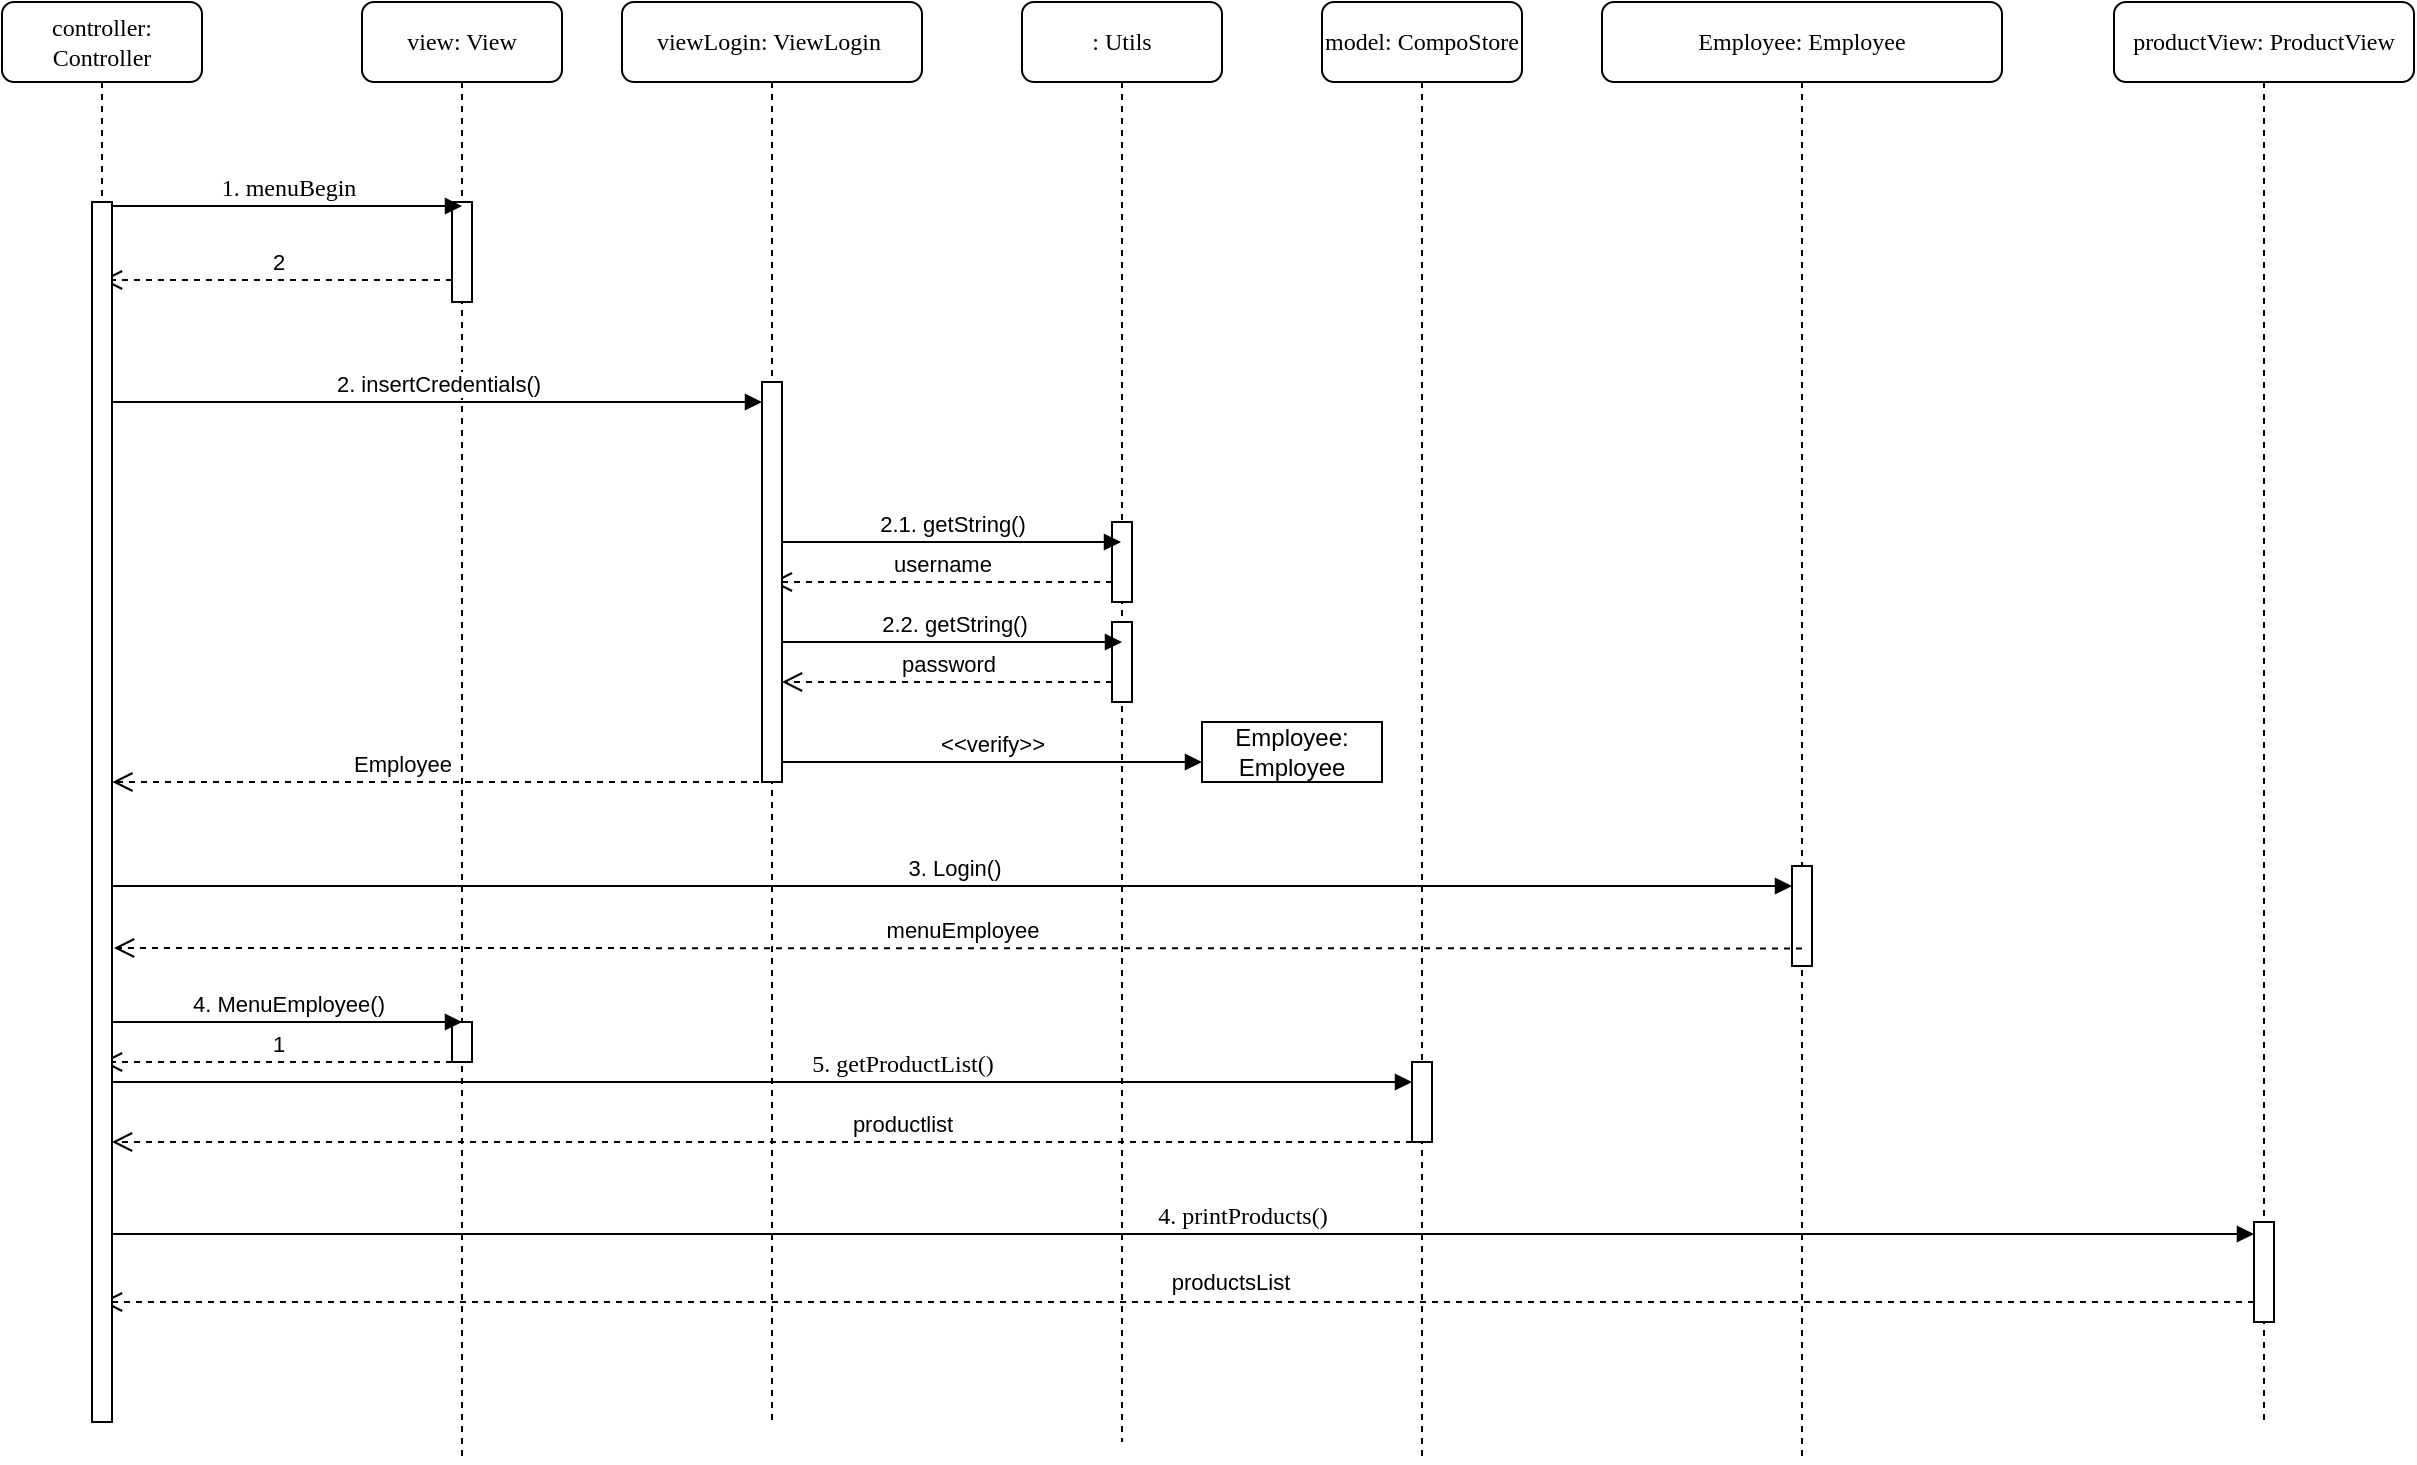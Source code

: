 <mxfile version="24.3.0" type="device">
  <diagram name="Página-1" id="7zFQuxkAEMoUQsQ7GLs5">
    <mxGraphModel dx="1393" dy="758" grid="1" gridSize="10" guides="1" tooltips="1" connect="1" arrows="1" fold="1" page="1" pageScale="1" pageWidth="827" pageHeight="1169" math="0" shadow="0">
      <root>
        <mxCell id="0" />
        <mxCell id="1" parent="0" />
        <mxCell id="tF0CzcPY2EM89swh9l6V-28" value="view: View" style="shape=umlLifeline;perimeter=lifelinePerimeter;whiteSpace=wrap;html=1;container=1;collapsible=0;recursiveResize=0;outlineConnect=0;rounded=1;shadow=0;comic=0;labelBackgroundColor=none;strokeWidth=1;fontFamily=Verdana;fontSize=12;align=center;" parent="1" vertex="1">
          <mxGeometry x="290" y="90" width="100" height="730" as="geometry" />
        </mxCell>
        <mxCell id="tF0CzcPY2EM89swh9l6V-29" value="" style="html=1;points=[];perimeter=orthogonalPerimeter;rounded=0;shadow=0;comic=0;labelBackgroundColor=none;strokeWidth=1;fontFamily=Verdana;fontSize=12;align=center;" parent="tF0CzcPY2EM89swh9l6V-28" vertex="1">
          <mxGeometry x="45" y="100" width="10" height="50" as="geometry" />
        </mxCell>
        <mxCell id="tF0CzcPY2EM89swh9l6V-30" value="2" style="html=1;verticalAlign=bottom;endArrow=open;dashed=1;endSize=8;edgeStyle=elbowEdgeStyle;elbow=vertical;curved=0;rounded=0;" parent="tF0CzcPY2EM89swh9l6V-28" target="tF0CzcPY2EM89swh9l6V-37" edge="1">
          <mxGeometry relative="1" as="geometry">
            <mxPoint x="45" y="139" as="sourcePoint" />
            <mxPoint x="-35" y="139" as="targetPoint" />
          </mxGeometry>
        </mxCell>
        <mxCell id="tF0CzcPY2EM89swh9l6V-58" value="" style="html=1;verticalAlign=bottom;endArrow=open;dashed=1;endSize=8;edgeStyle=elbowEdgeStyle;elbow=vertical;curved=0;rounded=0;" parent="tF0CzcPY2EM89swh9l6V-28" source="Z2WdJ4EV3QoHxpAlblBz-6" edge="1">
          <mxGeometry x="0.035" y="-10" relative="1" as="geometry">
            <mxPoint x="719.5" y="650" as="sourcePoint" />
            <mxPoint x="-130" y="650" as="targetPoint" />
            <Array as="points">
              <mxPoint x="170" y="650" />
              <mxPoint x="-40" y="640" />
            </Array>
            <mxPoint as="offset" />
          </mxGeometry>
        </mxCell>
        <mxCell id="tF0CzcPY2EM89swh9l6V-59" value="productsList" style="edgeLabel;html=1;align=center;verticalAlign=middle;resizable=0;points=[];" parent="tF0CzcPY2EM89swh9l6V-58" vertex="1" connectable="0">
          <mxGeometry x="-0.263" y="-1" relative="1" as="geometry">
            <mxPoint x="-116" y="-9" as="offset" />
          </mxGeometry>
        </mxCell>
        <mxCell id="uPVmZ090K0GS4C0PAcQj-1" value="" style="html=1;points=[];perimeter=orthogonalPerimeter;outlineConnect=0;targetShapes=umlLifeline;portConstraint=eastwest;newEdgeStyle={&quot;edgeStyle&quot;:&quot;elbowEdgeStyle&quot;,&quot;elbow&quot;:&quot;vertical&quot;,&quot;curved&quot;:0,&quot;rounded&quot;:0};" parent="tF0CzcPY2EM89swh9l6V-28" vertex="1">
          <mxGeometry x="45" y="510" width="10" height="20" as="geometry" />
        </mxCell>
        <mxCell id="uPVmZ090K0GS4C0PAcQj-2" value="1" style="html=1;verticalAlign=bottom;endArrow=open;dashed=1;endSize=8;edgeStyle=elbowEdgeStyle;elbow=vertical;curved=0;rounded=0;" parent="tF0CzcPY2EM89swh9l6V-28" edge="1">
          <mxGeometry relative="1" as="geometry">
            <mxPoint x="45" y="530" as="sourcePoint" />
            <mxPoint x="-130" y="530" as="targetPoint" />
          </mxGeometry>
        </mxCell>
        <mxCell id="uPVmZ090K0GS4C0PAcQj-3" value="4. MenuEmployee()" style="html=1;verticalAlign=bottom;endArrow=block;edgeStyle=elbowEdgeStyle;elbow=vertical;curved=0;rounded=0;" parent="tF0CzcPY2EM89swh9l6V-28" edge="1">
          <mxGeometry width="80" relative="1" as="geometry">
            <mxPoint x="-125" y="510" as="sourcePoint" />
            <mxPoint x="50" y="510" as="targetPoint" />
          </mxGeometry>
        </mxCell>
        <mxCell id="tF0CzcPY2EM89swh9l6V-31" value=": Utils" style="shape=umlLifeline;perimeter=lifelinePerimeter;whiteSpace=wrap;html=1;container=1;collapsible=0;recursiveResize=0;outlineConnect=0;rounded=1;shadow=0;comic=0;labelBackgroundColor=none;strokeWidth=1;fontFamily=Verdana;fontSize=12;align=center;" parent="1" vertex="1">
          <mxGeometry x="620" y="90" width="100" height="720" as="geometry" />
        </mxCell>
        <mxCell id="tF0CzcPY2EM89swh9l6V-32" value="" style="html=1;points=[];perimeter=orthogonalPerimeter;outlineConnect=0;targetShapes=umlLifeline;portConstraint=eastwest;newEdgeStyle={&quot;edgeStyle&quot;:&quot;elbowEdgeStyle&quot;,&quot;elbow&quot;:&quot;vertical&quot;,&quot;curved&quot;:0,&quot;rounded&quot;:0};" parent="tF0CzcPY2EM89swh9l6V-31" vertex="1">
          <mxGeometry x="45" y="260" width="10" height="40" as="geometry" />
        </mxCell>
        <mxCell id="tF0CzcPY2EM89swh9l6V-33" value="username" style="html=1;verticalAlign=bottom;endArrow=open;dashed=1;endSize=8;edgeStyle=elbowEdgeStyle;elbow=vertical;curved=0;rounded=0;" parent="tF0CzcPY2EM89swh9l6V-31" edge="1">
          <mxGeometry relative="1" as="geometry">
            <mxPoint x="45" y="290" as="sourcePoint" />
            <mxPoint x="-125.071" y="290" as="targetPoint" />
          </mxGeometry>
        </mxCell>
        <mxCell id="tF0CzcPY2EM89swh9l6V-34" value="" style="html=1;points=[];perimeter=orthogonalPerimeter;outlineConnect=0;targetShapes=umlLifeline;portConstraint=eastwest;newEdgeStyle={&quot;edgeStyle&quot;:&quot;elbowEdgeStyle&quot;,&quot;elbow&quot;:&quot;vertical&quot;,&quot;curved&quot;:0,&quot;rounded&quot;:0};" parent="tF0CzcPY2EM89swh9l6V-31" vertex="1">
          <mxGeometry x="45" y="310" width="10" height="40" as="geometry" />
        </mxCell>
        <mxCell id="tF0CzcPY2EM89swh9l6V-35" value="model: CompoStore" style="shape=umlLifeline;perimeter=lifelinePerimeter;whiteSpace=wrap;html=1;container=1;collapsible=0;recursiveResize=0;outlineConnect=0;rounded=1;shadow=0;comic=0;labelBackgroundColor=none;strokeWidth=1;fontFamily=Verdana;fontSize=12;align=center;" parent="1" vertex="1">
          <mxGeometry x="770" y="90" width="100" height="730" as="geometry" />
        </mxCell>
        <mxCell id="Z2WdJ4EV3QoHxpAlblBz-1" value="" style="html=1;points=[];perimeter=orthogonalPerimeter;outlineConnect=0;targetShapes=umlLifeline;portConstraint=eastwest;newEdgeStyle={&quot;edgeStyle&quot;:&quot;elbowEdgeStyle&quot;,&quot;elbow&quot;:&quot;vertical&quot;,&quot;curved&quot;:0,&quot;rounded&quot;:0};" parent="tF0CzcPY2EM89swh9l6V-35" vertex="1">
          <mxGeometry x="45" y="530" width="10" height="40" as="geometry" />
        </mxCell>
        <mxCell id="tF0CzcPY2EM89swh9l6V-37" value="controller: Controller" style="shape=umlLifeline;perimeter=lifelinePerimeter;whiteSpace=wrap;html=1;container=1;collapsible=0;recursiveResize=0;outlineConnect=0;rounded=1;shadow=0;comic=0;labelBackgroundColor=none;strokeWidth=1;fontFamily=Verdana;fontSize=12;align=center;" parent="1" vertex="1">
          <mxGeometry x="110" y="90" width="100" height="710" as="geometry" />
        </mxCell>
        <mxCell id="tF0CzcPY2EM89swh9l6V-38" value="" style="html=1;points=[];perimeter=orthogonalPerimeter;rounded=0;shadow=0;comic=0;labelBackgroundColor=none;strokeWidth=1;fontFamily=Verdana;fontSize=12;align=center;" parent="tF0CzcPY2EM89swh9l6V-37" vertex="1">
          <mxGeometry x="45" y="100" width="10" height="610" as="geometry" />
        </mxCell>
        <mxCell id="tF0CzcPY2EM89swh9l6V-39" value="2. insertCredentials()" style="html=1;verticalAlign=bottom;endArrow=block;edgeStyle=elbowEdgeStyle;elbow=vertical;curved=0;rounded=0;" parent="tF0CzcPY2EM89swh9l6V-37" target="tF0CzcPY2EM89swh9l6V-45" edge="1">
          <mxGeometry width="80" relative="1" as="geometry">
            <mxPoint x="55" y="200" as="sourcePoint" />
            <mxPoint x="135" y="200" as="targetPoint" />
          </mxGeometry>
        </mxCell>
        <mxCell id="tF0CzcPY2EM89swh9l6V-42" value="3. Login()" style="html=1;verticalAlign=bottom;endArrow=block;edgeStyle=elbowEdgeStyle;elbow=vertical;curved=0;rounded=0;" parent="tF0CzcPY2EM89swh9l6V-37" target="tF0CzcPY2EM89swh9l6V-49" edge="1">
          <mxGeometry x="0.001" width="80" relative="1" as="geometry">
            <mxPoint x="55" y="442" as="sourcePoint" />
            <mxPoint x="890" y="442" as="targetPoint" />
            <mxPoint as="offset" />
          </mxGeometry>
        </mxCell>
        <mxCell id="tF0CzcPY2EM89swh9l6V-43" value="1. menuBegin" style="html=1;verticalAlign=bottom;endArrow=block;labelBackgroundColor=none;fontFamily=Verdana;fontSize=12;edgeStyle=elbowEdgeStyle;elbow=vertical;entryX=0.5;entryY=0.043;entryDx=0;entryDy=0;entryPerimeter=0;" parent="1" source="tF0CzcPY2EM89swh9l6V-38" target="tF0CzcPY2EM89swh9l6V-29" edge="1">
          <mxGeometry relative="1" as="geometry">
            <mxPoint x="230" y="200" as="sourcePoint" />
            <mxPoint x="290" y="200" as="targetPoint" />
            <Array as="points" />
          </mxGeometry>
        </mxCell>
        <mxCell id="tF0CzcPY2EM89swh9l6V-44" value="viewLogin: ViewLogin&amp;nbsp;" style="shape=umlLifeline;perimeter=lifelinePerimeter;whiteSpace=wrap;html=1;container=1;collapsible=0;recursiveResize=0;outlineConnect=0;rounded=1;shadow=0;comic=0;labelBackgroundColor=none;strokeWidth=1;fontFamily=Verdana;fontSize=12;align=center;" parent="1" vertex="1">
          <mxGeometry x="420" y="90" width="150" height="710" as="geometry" />
        </mxCell>
        <mxCell id="tF0CzcPY2EM89swh9l6V-45" value="" style="html=1;points=[];perimeter=orthogonalPerimeter;outlineConnect=0;targetShapes=umlLifeline;portConstraint=eastwest;newEdgeStyle={&quot;edgeStyle&quot;:&quot;elbowEdgeStyle&quot;,&quot;elbow&quot;:&quot;vertical&quot;,&quot;curved&quot;:0,&quot;rounded&quot;:0};" parent="tF0CzcPY2EM89swh9l6V-44" vertex="1">
          <mxGeometry x="70" y="190" width="10" height="200" as="geometry" />
        </mxCell>
        <mxCell id="tF0CzcPY2EM89swh9l6V-46" value="&lt;div&gt;2.1. getString()&lt;/div&gt;" style="html=1;verticalAlign=bottom;endArrow=block;edgeStyle=elbowEdgeStyle;elbow=vertical;curved=0;rounded=0;" parent="tF0CzcPY2EM89swh9l6V-44" edge="1">
          <mxGeometry x="0.003" width="80" relative="1" as="geometry">
            <mxPoint x="80" y="270" as="sourcePoint" />
            <mxPoint x="249.5" y="270" as="targetPoint" />
            <Array as="points">
              <mxPoint x="200" y="270" />
            </Array>
            <mxPoint as="offset" />
          </mxGeometry>
        </mxCell>
        <mxCell id="tF0CzcPY2EM89swh9l6V-47" value="&amp;lt;&amp;lt;verify&amp;gt;&amp;gt;" style="html=1;verticalAlign=bottom;endArrow=block;edgeStyle=elbowEdgeStyle;elbow=vertical;curved=0;rounded=0;" parent="tF0CzcPY2EM89swh9l6V-44" edge="1">
          <mxGeometry width="80" relative="1" as="geometry">
            <mxPoint x="80" y="380" as="sourcePoint" />
            <mxPoint x="290" y="380" as="targetPoint" />
          </mxGeometry>
        </mxCell>
        <mxCell id="tF0CzcPY2EM89swh9l6V-48" value="Employee: Employee" style="shape=umlLifeline;perimeter=lifelinePerimeter;whiteSpace=wrap;html=1;container=1;collapsible=0;recursiveResize=0;outlineConnect=0;rounded=1;shadow=0;comic=0;labelBackgroundColor=none;strokeWidth=1;fontFamily=Verdana;fontSize=12;align=center;" parent="1" vertex="1">
          <mxGeometry x="910" y="90" width="200" height="730" as="geometry" />
        </mxCell>
        <mxCell id="tF0CzcPY2EM89swh9l6V-49" value="" style="html=1;points=[];perimeter=orthogonalPerimeter;outlineConnect=0;targetShapes=umlLifeline;portConstraint=eastwest;newEdgeStyle={&quot;edgeStyle&quot;:&quot;elbowEdgeStyle&quot;,&quot;elbow&quot;:&quot;vertical&quot;,&quot;curved&quot;:0,&quot;rounded&quot;:0};" parent="tF0CzcPY2EM89swh9l6V-48" vertex="1">
          <mxGeometry x="95" y="432" width="10" height="50" as="geometry" />
        </mxCell>
        <mxCell id="tF0CzcPY2EM89swh9l6V-50" value="Employee: Employee" style="html=1;whiteSpace=wrap;" parent="1" vertex="1">
          <mxGeometry x="710" y="450" width="90" height="30" as="geometry" />
        </mxCell>
        <mxCell id="tF0CzcPY2EM89swh9l6V-51" value="2.2. getString()" style="html=1;verticalAlign=bottom;endArrow=block;edgeStyle=elbowEdgeStyle;elbow=vertical;curved=0;rounded=0;" parent="1" edge="1">
          <mxGeometry x="0.003" width="80" relative="1" as="geometry">
            <mxPoint x="500" y="410" as="sourcePoint" />
            <mxPoint x="670" y="410" as="targetPoint" />
            <Array as="points">
              <mxPoint x="620" y="410" />
            </Array>
            <mxPoint as="offset" />
          </mxGeometry>
        </mxCell>
        <mxCell id="tF0CzcPY2EM89swh9l6V-52" value="password" style="html=1;verticalAlign=bottom;endArrow=open;dashed=1;endSize=8;edgeStyle=elbowEdgeStyle;elbow=vertical;curved=0;rounded=0;" parent="1" source="tF0CzcPY2EM89swh9l6V-34" edge="1">
          <mxGeometry relative="1" as="geometry">
            <mxPoint x="660" y="430" as="sourcePoint" />
            <mxPoint x="500" y="430" as="targetPoint" />
          </mxGeometry>
        </mxCell>
        <mxCell id="tF0CzcPY2EM89swh9l6V-53" value="menuEmployee" style="html=1;verticalAlign=bottom;endArrow=open;dashed=1;endSize=8;edgeStyle=elbowEdgeStyle;elbow=vertical;curved=0;rounded=0;exitX=0.5;exitY=0.824;exitDx=0;exitDy=0;exitPerimeter=0;" parent="1" source="tF0CzcPY2EM89swh9l6V-49" edge="1">
          <mxGeometry x="-0.005" relative="1" as="geometry">
            <mxPoint x="1000" y="563" as="sourcePoint" />
            <mxPoint x="166" y="563" as="targetPoint" />
            <mxPoint as="offset" />
            <Array as="points">
              <mxPoint x="700" y="563" />
            </Array>
          </mxGeometry>
        </mxCell>
        <mxCell id="tF0CzcPY2EM89swh9l6V-54" value="Employee" style="html=1;verticalAlign=bottom;endArrow=open;dashed=1;endSize=8;edgeStyle=elbowEdgeStyle;elbow=vertical;curved=0;rounded=0;entryX=1.02;entryY=0.688;entryDx=0;entryDy=0;entryPerimeter=0;" parent="1" edge="1">
          <mxGeometry x="0.12" relative="1" as="geometry">
            <mxPoint x="494.5" y="480" as="sourcePoint" />
            <mxPoint x="165.2" y="480.24" as="targetPoint" />
            <mxPoint as="offset" />
          </mxGeometry>
        </mxCell>
        <mxCell id="tF0CzcPY2EM89swh9l6V-56" value="4. printProducts()" style="html=1;verticalAlign=bottom;endArrow=block;labelBackgroundColor=none;fontFamily=Verdana;fontSize=12;edgeStyle=elbowEdgeStyle;elbow=vertical;" parent="1" source="tF0CzcPY2EM89swh9l6V-38" target="Z2WdJ4EV3QoHxpAlblBz-6" edge="1">
          <mxGeometry x="0.055" relative="1" as="geometry">
            <mxPoint x="340" y="706.17" as="sourcePoint" />
            <mxPoint x="1000" y="706" as="targetPoint" />
            <Array as="points">
              <mxPoint x="330" y="706" />
              <mxPoint x="330" y="706" />
              <mxPoint x="330" y="706" />
            </Array>
            <mxPoint as="offset" />
          </mxGeometry>
        </mxCell>
        <mxCell id="Z2WdJ4EV3QoHxpAlblBz-2" value="5. getProductList()" style="html=1;verticalAlign=bottom;endArrow=block;labelBackgroundColor=none;fontFamily=Verdana;fontSize=12;edgeStyle=elbowEdgeStyle;elbow=vertical;" parent="1" source="tF0CzcPY2EM89swh9l6V-38" target="Z2WdJ4EV3QoHxpAlblBz-1" edge="1">
          <mxGeometry x="0.215" relative="1" as="geometry">
            <mxPoint x="170" y="640.17" as="sourcePoint" />
            <mxPoint x="839.5" y="640" as="targetPoint" />
            <Array as="points">
              <mxPoint x="560" y="630" />
              <mxPoint x="160" y="640" />
              <mxPoint x="160" y="640" />
            </Array>
            <mxPoint as="offset" />
          </mxGeometry>
        </mxCell>
        <mxCell id="Z2WdJ4EV3QoHxpAlblBz-4" value="productlist" style="html=1;verticalAlign=bottom;endArrow=open;dashed=1;endSize=8;edgeStyle=elbowEdgeStyle;elbow=vertical;curved=0;rounded=0;" parent="1" source="Z2WdJ4EV3QoHxpAlblBz-1" target="tF0CzcPY2EM89swh9l6V-38" edge="1">
          <mxGeometry x="-0.215" relative="1" as="geometry">
            <mxPoint x="1020" y="573" as="sourcePoint" />
            <mxPoint x="176" y="573" as="targetPoint" />
            <mxPoint as="offset" />
            <Array as="points">
              <mxPoint x="810" y="660" />
            </Array>
          </mxGeometry>
        </mxCell>
        <mxCell id="Z2WdJ4EV3QoHxpAlblBz-5" value="productView: ProductView" style="shape=umlLifeline;perimeter=lifelinePerimeter;whiteSpace=wrap;html=1;container=1;collapsible=0;recursiveResize=0;outlineConnect=0;rounded=1;shadow=0;comic=0;labelBackgroundColor=none;strokeWidth=1;fontFamily=Verdana;fontSize=12;align=center;" parent="1" vertex="1">
          <mxGeometry x="1166" y="90" width="150" height="710" as="geometry" />
        </mxCell>
        <mxCell id="Z2WdJ4EV3QoHxpAlblBz-6" value="" style="html=1;points=[];perimeter=orthogonalPerimeter;outlineConnect=0;targetShapes=umlLifeline;portConstraint=eastwest;newEdgeStyle={&quot;edgeStyle&quot;:&quot;elbowEdgeStyle&quot;,&quot;elbow&quot;:&quot;vertical&quot;,&quot;curved&quot;:0,&quot;rounded&quot;:0};" parent="Z2WdJ4EV3QoHxpAlblBz-5" vertex="1">
          <mxGeometry x="70" y="610" width="10" height="50" as="geometry" />
        </mxCell>
      </root>
    </mxGraphModel>
  </diagram>
</mxfile>
